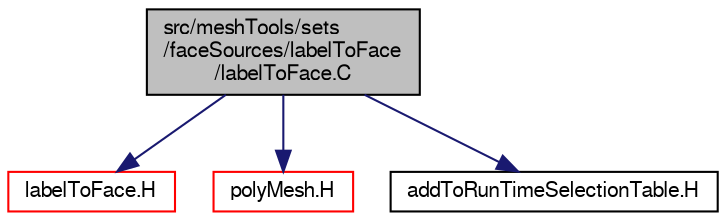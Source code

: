 digraph "src/meshTools/sets/faceSources/labelToFace/labelToFace.C"
{
  bgcolor="transparent";
  edge [fontname="FreeSans",fontsize="10",labelfontname="FreeSans",labelfontsize="10"];
  node [fontname="FreeSans",fontsize="10",shape=record];
  Node1 [label="src/meshTools/sets\l/faceSources/labelToFace\l/labelToFace.C",height=0.2,width=0.4,color="black", fillcolor="grey75", style="filled" fontcolor="black"];
  Node1 -> Node2 [color="midnightblue",fontsize="10",style="solid",fontname="FreeSans"];
  Node2 [label="labelToFace.H",height=0.2,width=0.4,color="red",URL="$a06955.html"];
  Node1 -> Node3 [color="midnightblue",fontsize="10",style="solid",fontname="FreeSans"];
  Node3 [label="polyMesh.H",height=0.2,width=0.4,color="red",URL="$a08169.html"];
  Node1 -> Node4 [color="midnightblue",fontsize="10",style="solid",fontname="FreeSans"];
  Node4 [label="addToRunTimeSelectionTable.H",height=0.2,width=0.4,color="black",URL="$a07378.html",tooltip="Macros for easy insertion into run-time selection tables. "];
}
